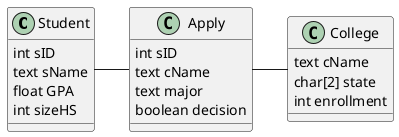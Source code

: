 @startuml
Student - Apply
Apply   - College

class Student {
    int sID
    text sName
    float GPA
    int sizeHS
    }

class Apply {
    int sID
    text cName
    text major
    boolean decision
    }

class College {
    text cName
    char[2] state
    int enrollment
    }

@enduml
